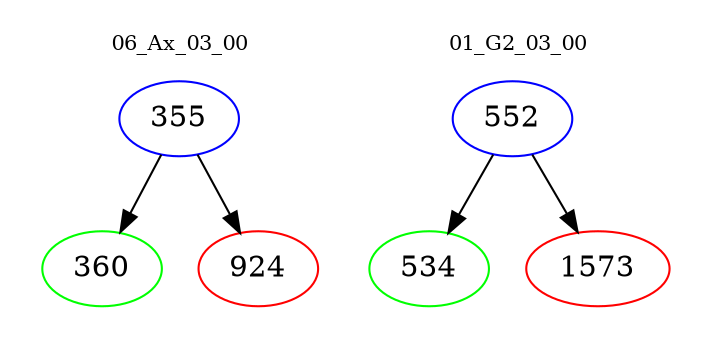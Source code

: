 digraph{
subgraph cluster_0 {
color = white
label = "06_Ax_03_00";
fontsize=10;
T0_355 [label="355", color="blue"]
T0_355 -> T0_360 [color="black"]
T0_360 [label="360", color="green"]
T0_355 -> T0_924 [color="black"]
T0_924 [label="924", color="red"]
}
subgraph cluster_1 {
color = white
label = "01_G2_03_00";
fontsize=10;
T1_552 [label="552", color="blue"]
T1_552 -> T1_534 [color="black"]
T1_534 [label="534", color="green"]
T1_552 -> T1_1573 [color="black"]
T1_1573 [label="1573", color="red"]
}
}
